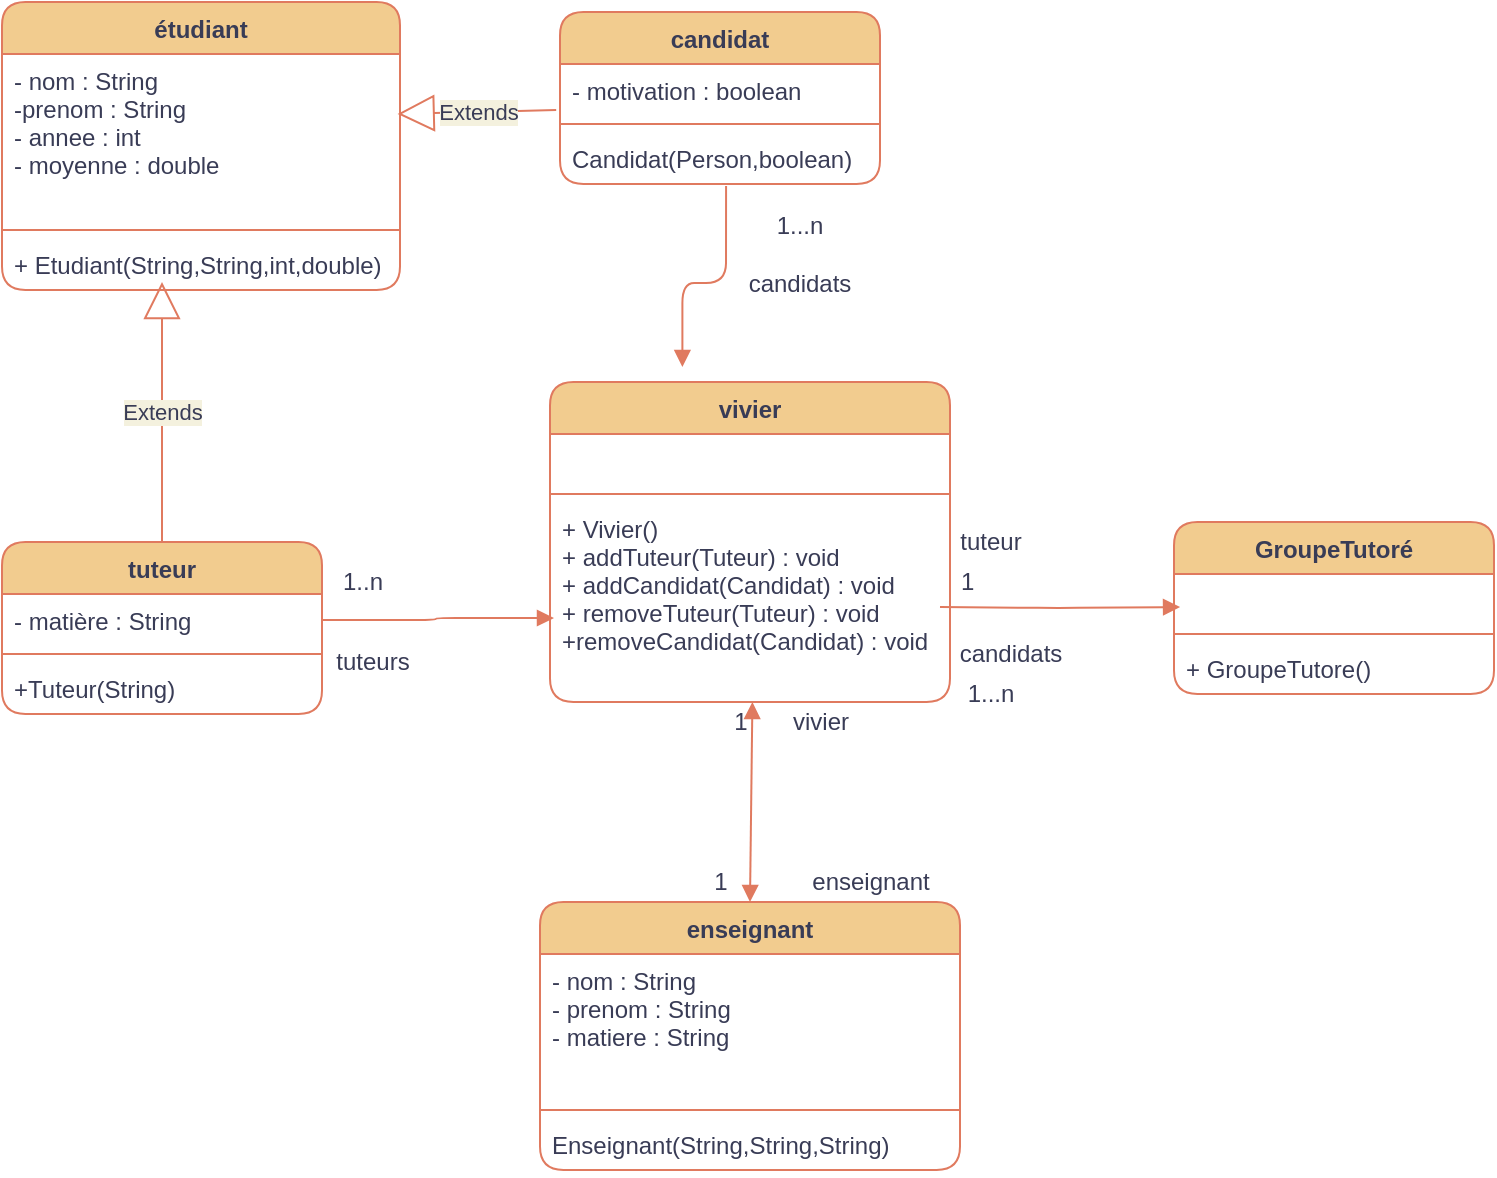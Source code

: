 <mxfile version="17.4.6" type="device"><diagram id="C5RBs43oDa-KdzZeNtuy" name="Page-1"><mxGraphModel dx="1422" dy="698" grid="1" gridSize="10" guides="1" tooltips="1" connect="1" arrows="1" fold="1" page="1" pageScale="1" pageWidth="827" pageHeight="1169" background="#FFFFFF" math="0" shadow="0"><root><mxCell id="WIyWlLk6GJQsqaUBKTNV-0"/><mxCell id="WIyWlLk6GJQsqaUBKTNV-1" parent="WIyWlLk6GJQsqaUBKTNV-0"/><mxCell id="4dWYHKKGIPX5g9a4xcyX-4" value="étudiant" style="swimlane;fontStyle=1;align=center;verticalAlign=top;childLayout=stackLayout;horizontal=1;startSize=26;horizontalStack=0;resizeParent=1;resizeParentMax=0;resizeLast=0;collapsible=1;marginBottom=0;rounded=1;fillColor=#F2CC8F;strokeColor=#E07A5F;fontColor=#393C56;" parent="WIyWlLk6GJQsqaUBKTNV-1" vertex="1"><mxGeometry x="81" y="70" width="199" height="144" as="geometry"/></mxCell><mxCell id="4dWYHKKGIPX5g9a4xcyX-5" value="- nom : String&#xA;-prenom : String&#xA;- annee : int&#xA;- moyenne : double&#xA;" style="text;strokeColor=none;fillColor=none;align=left;verticalAlign=top;spacingLeft=4;spacingRight=4;overflow=hidden;rotatable=0;points=[[0,0.5],[1,0.5]];portConstraint=eastwest;rounded=1;fontColor=#393C56;" parent="4dWYHKKGIPX5g9a4xcyX-4" vertex="1"><mxGeometry y="26" width="199" height="84" as="geometry"/></mxCell><mxCell id="4dWYHKKGIPX5g9a4xcyX-6" value="" style="line;strokeWidth=1;fillColor=none;align=left;verticalAlign=middle;spacingTop=-1;spacingLeft=3;spacingRight=3;rotatable=0;labelPosition=right;points=[];portConstraint=eastwest;rounded=1;labelBackgroundColor=#F4F1DE;strokeColor=#E07A5F;fontColor=#393C56;" parent="4dWYHKKGIPX5g9a4xcyX-4" vertex="1"><mxGeometry y="110" width="199" height="8" as="geometry"/></mxCell><mxCell id="4dWYHKKGIPX5g9a4xcyX-7" value="+ Etudiant(String,String,int,double)" style="text;strokeColor=none;fillColor=none;align=left;verticalAlign=top;spacingLeft=4;spacingRight=4;overflow=hidden;rotatable=0;points=[[0,0.5],[1,0.5]];portConstraint=eastwest;rounded=1;fontColor=#393C56;" parent="4dWYHKKGIPX5g9a4xcyX-4" vertex="1"><mxGeometry y="118" width="199" height="26" as="geometry"/></mxCell><mxCell id="4dWYHKKGIPX5g9a4xcyX-8" value="enseignant" style="swimlane;fontStyle=1;align=center;verticalAlign=top;childLayout=stackLayout;horizontal=1;startSize=26;horizontalStack=0;resizeParent=1;resizeParentMax=0;resizeLast=0;collapsible=1;marginBottom=0;rounded=1;fillColor=#F2CC8F;strokeColor=#E07A5F;fontColor=#393C56;" parent="WIyWlLk6GJQsqaUBKTNV-1" vertex="1"><mxGeometry x="350" y="520" width="210" height="134" as="geometry"/></mxCell><mxCell id="4dWYHKKGIPX5g9a4xcyX-9" value="- nom : String&#xA;- prenom : String&#xA;- matiere : String" style="text;strokeColor=none;fillColor=none;align=left;verticalAlign=top;spacingLeft=4;spacingRight=4;overflow=hidden;rotatable=0;points=[[0,0.5],[1,0.5]];portConstraint=eastwest;rounded=1;fontColor=#393C56;" parent="4dWYHKKGIPX5g9a4xcyX-8" vertex="1"><mxGeometry y="26" width="210" height="74" as="geometry"/></mxCell><mxCell id="4dWYHKKGIPX5g9a4xcyX-10" value="" style="line;strokeWidth=1;fillColor=none;align=left;verticalAlign=middle;spacingTop=-1;spacingLeft=3;spacingRight=3;rotatable=0;labelPosition=right;points=[];portConstraint=eastwest;rounded=1;labelBackgroundColor=#F4F1DE;strokeColor=#E07A5F;fontColor=#393C56;" parent="4dWYHKKGIPX5g9a4xcyX-8" vertex="1"><mxGeometry y="100" width="210" height="8" as="geometry"/></mxCell><mxCell id="4dWYHKKGIPX5g9a4xcyX-11" value="Enseignant(String,String,String)" style="text;strokeColor=none;fillColor=none;align=left;verticalAlign=top;spacingLeft=4;spacingRight=4;overflow=hidden;rotatable=0;points=[[0,0.5],[1,0.5]];portConstraint=eastwest;rounded=1;fontColor=#393C56;shadow=0;" parent="4dWYHKKGIPX5g9a4xcyX-8" vertex="1"><mxGeometry y="108" width="210" height="26" as="geometry"/></mxCell><mxCell id="4dWYHKKGIPX5g9a4xcyX-12" value="tuteur" style="swimlane;fontStyle=1;align=center;verticalAlign=top;childLayout=stackLayout;horizontal=1;startSize=26;horizontalStack=0;resizeParent=1;resizeParentMax=0;resizeLast=0;collapsible=1;marginBottom=0;rounded=1;fillColor=#F2CC8F;strokeColor=#E07A5F;fontColor=#393C56;" parent="WIyWlLk6GJQsqaUBKTNV-1" vertex="1"><mxGeometry x="81" y="340" width="160" height="86" as="geometry"/></mxCell><mxCell id="4dWYHKKGIPX5g9a4xcyX-13" value="- matière : String" style="text;strokeColor=none;fillColor=none;align=left;verticalAlign=top;spacingLeft=4;spacingRight=4;overflow=hidden;rotatable=0;points=[[0,0.5],[1,0.5]];portConstraint=eastwest;rounded=1;fontColor=#393C56;" parent="4dWYHKKGIPX5g9a4xcyX-12" vertex="1"><mxGeometry y="26" width="160" height="26" as="geometry"/></mxCell><mxCell id="4dWYHKKGIPX5g9a4xcyX-14" value="" style="line;strokeWidth=1;fillColor=none;align=left;verticalAlign=middle;spacingTop=-1;spacingLeft=3;spacingRight=3;rotatable=0;labelPosition=right;points=[];portConstraint=eastwest;rounded=1;labelBackgroundColor=#F4F1DE;strokeColor=#E07A5F;fontColor=#393C56;" parent="4dWYHKKGIPX5g9a4xcyX-12" vertex="1"><mxGeometry y="52" width="160" height="8" as="geometry"/></mxCell><mxCell id="4dWYHKKGIPX5g9a4xcyX-15" value="+Tuteur(String)" style="text;strokeColor=none;fillColor=none;align=left;verticalAlign=top;spacingLeft=4;spacingRight=4;overflow=hidden;rotatable=0;points=[[0,0.5],[1,0.5]];portConstraint=eastwest;rounded=1;fontColor=#393C56;" parent="4dWYHKKGIPX5g9a4xcyX-12" vertex="1"><mxGeometry y="60" width="160" height="26" as="geometry"/></mxCell><mxCell id="4dWYHKKGIPX5g9a4xcyX-24" value="vivier" style="swimlane;fontStyle=1;align=center;verticalAlign=top;childLayout=stackLayout;horizontal=1;startSize=26;horizontalStack=0;resizeParent=1;resizeParentMax=0;resizeLast=0;collapsible=1;marginBottom=0;rounded=1;fillColor=#F2CC8F;strokeColor=#E07A5F;fontColor=#393C56;" parent="WIyWlLk6GJQsqaUBKTNV-1" vertex="1"><mxGeometry x="355" y="260" width="200" height="160" as="geometry"/></mxCell><mxCell id="IO_ZmLmfEMK2AbpCLlRE-3" value="&#xA;" style="text;strokeColor=none;fillColor=none;align=left;verticalAlign=top;spacingLeft=4;spacingRight=4;overflow=hidden;rotatable=0;points=[[0,0.5],[1,0.5]];portConstraint=eastwest;rounded=1;fontColor=#393C56;" parent="4dWYHKKGIPX5g9a4xcyX-24" vertex="1"><mxGeometry y="26" width="200" height="26" as="geometry"/></mxCell><mxCell id="4dWYHKKGIPX5g9a4xcyX-26" value="" style="line;strokeWidth=1;fillColor=none;align=left;verticalAlign=middle;spacingTop=-1;spacingLeft=3;spacingRight=3;rotatable=0;labelPosition=right;points=[];portConstraint=eastwest;rounded=1;labelBackgroundColor=#F4F1DE;strokeColor=#E07A5F;fontColor=#393C56;" parent="4dWYHKKGIPX5g9a4xcyX-24" vertex="1"><mxGeometry y="52" width="200" height="8" as="geometry"/></mxCell><mxCell id="4dWYHKKGIPX5g9a4xcyX-27" value="+ Vivier()&#xA;+ addTuteur(Tuteur) : void&#xA;+ addCandidat(Candidat) : void&#xA;+ removeTuteur(Tuteur) : void&#xA;+removeCandidat(Candidat) : void&#xA;&#xA;" style="text;strokeColor=none;fillColor=none;align=left;verticalAlign=top;spacingLeft=4;spacingRight=4;overflow=hidden;rotatable=0;points=[[0,0.5],[1,0.5]];portConstraint=eastwest;rounded=1;fontColor=#393C56;" parent="4dWYHKKGIPX5g9a4xcyX-24" vertex="1"><mxGeometry y="60" width="200" height="100" as="geometry"/></mxCell><mxCell id="4dWYHKKGIPX5g9a4xcyX-30" value="Extends" style="endArrow=block;endSize=16;endFill=0;html=1;rounded=1;exitX=0.5;exitY=0;exitDx=0;exitDy=0;entryX=0.402;entryY=0.846;entryDx=0;entryDy=0;entryPerimeter=0;labelBackgroundColor=#F4F1DE;strokeColor=#E07A5F;fontColor=#393C56;" parent="WIyWlLk6GJQsqaUBKTNV-1" source="4dWYHKKGIPX5g9a4xcyX-12" target="4dWYHKKGIPX5g9a4xcyX-7" edge="1"><mxGeometry width="160" relative="1" as="geometry"><mxPoint x="330" y="280" as="sourcePoint"/><mxPoint x="260" y="250" as="targetPoint"/></mxGeometry></mxCell><mxCell id="4dWYHKKGIPX5g9a4xcyX-29" value="1...n&lt;br&gt;&lt;br&gt;candidats" style="text;html=1;strokeColor=none;fillColor=none;align=center;verticalAlign=middle;whiteSpace=wrap;rounded=1;fontColor=#393C56;" parent="WIyWlLk6GJQsqaUBKTNV-1" vertex="1"><mxGeometry x="450" y="170" width="60" height="52" as="geometry"/></mxCell><mxCell id="4dWYHKKGIPX5g9a4xcyX-38" value="" style="endArrow=block;endFill=1;html=1;edgeStyle=orthogonalEdgeStyle;align=left;verticalAlign=top;rounded=1;startArrow=none;exitX=1;exitY=0.5;exitDx=0;exitDy=0;entryX=0.01;entryY=0.58;entryDx=0;entryDy=0;entryPerimeter=0;labelBackgroundColor=#F4F1DE;strokeColor=#E07A5F;fontColor=#393C56;" parent="WIyWlLk6GJQsqaUBKTNV-1" source="4dWYHKKGIPX5g9a4xcyX-13" edge="1" target="4dWYHKKGIPX5g9a4xcyX-27"><mxGeometry x="-1" relative="1" as="geometry"><mxPoint x="300" y="350" as="sourcePoint"/><mxPoint x="390" y="379.01" as="targetPoint"/></mxGeometry></mxCell><mxCell id="4dWYHKKGIPX5g9a4xcyX-40" value="1..n" style="text;html=1;align=center;verticalAlign=middle;resizable=0;points=[];autosize=1;strokeColor=none;fillColor=none;rounded=1;fontColor=#393C56;" parent="WIyWlLk6GJQsqaUBKTNV-1" vertex="1"><mxGeometry x="241" y="350" width="40" height="20" as="geometry"/></mxCell><mxCell id="4dWYHKKGIPX5g9a4xcyX-46" value="tuteurs" style="text;html=1;align=center;verticalAlign=middle;resizable=0;points=[];autosize=1;strokeColor=none;fillColor=none;rounded=1;fontColor=#393C56;" parent="WIyWlLk6GJQsqaUBKTNV-1" vertex="1"><mxGeometry x="241" y="390" width="50" height="20" as="geometry"/></mxCell><mxCell id="4dWYHKKGIPX5g9a4xcyX-55" value="GroupeTutoré" style="swimlane;fontStyle=1;align=center;verticalAlign=top;childLayout=stackLayout;horizontal=1;startSize=26;horizontalStack=0;resizeParent=1;resizeParentMax=0;resizeLast=0;collapsible=1;marginBottom=0;rounded=1;fillColor=#F2CC8F;strokeColor=#E07A5F;fontColor=#393C56;" parent="WIyWlLk6GJQsqaUBKTNV-1" vertex="1"><mxGeometry x="667" y="330" width="160" height="86" as="geometry"/></mxCell><mxCell id="4dWYHKKGIPX5g9a4xcyX-56" value="&#xA;" style="text;strokeColor=none;fillColor=none;align=left;verticalAlign=top;spacingLeft=4;spacingRight=4;overflow=hidden;rotatable=0;points=[[0,0.5],[1,0.5]];portConstraint=eastwest;rounded=1;fontColor=#393C56;" parent="4dWYHKKGIPX5g9a4xcyX-55" vertex="1"><mxGeometry y="26" width="160" height="26" as="geometry"/></mxCell><mxCell id="4dWYHKKGIPX5g9a4xcyX-57" value="" style="line;strokeWidth=1;fillColor=none;align=left;verticalAlign=middle;spacingTop=-1;spacingLeft=3;spacingRight=3;rotatable=0;labelPosition=right;points=[];portConstraint=eastwest;rounded=1;labelBackgroundColor=#F4F1DE;strokeColor=#E07A5F;fontColor=#393C56;" parent="4dWYHKKGIPX5g9a4xcyX-55" vertex="1"><mxGeometry y="52" width="160" height="8" as="geometry"/></mxCell><mxCell id="4dWYHKKGIPX5g9a4xcyX-58" value="+ GroupeTutore()" style="text;strokeColor=none;fillColor=none;align=left;verticalAlign=top;spacingLeft=4;spacingRight=4;overflow=hidden;rotatable=0;points=[[0,0.5],[1,0.5]];portConstraint=eastwest;rounded=1;fontColor=#393C56;" parent="4dWYHKKGIPX5g9a4xcyX-55" vertex="1"><mxGeometry y="60" width="160" height="26" as="geometry"/></mxCell><mxCell id="4dWYHKKGIPX5g9a4xcyX-59" value="candidat&#xA;" style="swimlane;fontStyle=1;align=center;verticalAlign=top;childLayout=stackLayout;horizontal=1;startSize=26;horizontalStack=0;resizeParent=1;resizeParentMax=0;resizeLast=0;collapsible=1;marginBottom=0;rounded=1;fillColor=#F2CC8F;strokeColor=#E07A5F;fontColor=#393C56;" parent="WIyWlLk6GJQsqaUBKTNV-1" vertex="1"><mxGeometry x="360" y="75" width="160" height="86" as="geometry"/></mxCell><mxCell id="4dWYHKKGIPX5g9a4xcyX-60" value="- motivation : boolean" style="text;strokeColor=none;fillColor=none;align=left;verticalAlign=top;spacingLeft=4;spacingRight=4;overflow=hidden;rotatable=0;points=[[0,0.5],[1,0.5]];portConstraint=eastwest;rounded=1;fontColor=#393C56;" parent="4dWYHKKGIPX5g9a4xcyX-59" vertex="1"><mxGeometry y="26" width="160" height="26" as="geometry"/></mxCell><mxCell id="4dWYHKKGIPX5g9a4xcyX-61" value="" style="line;strokeWidth=1;fillColor=none;align=left;verticalAlign=middle;spacingTop=-1;spacingLeft=3;spacingRight=3;rotatable=0;labelPosition=right;points=[];portConstraint=eastwest;rounded=1;labelBackgroundColor=#F4F1DE;strokeColor=#E07A5F;fontColor=#393C56;" parent="4dWYHKKGIPX5g9a4xcyX-59" vertex="1"><mxGeometry y="52" width="160" height="8" as="geometry"/></mxCell><mxCell id="4dWYHKKGIPX5g9a4xcyX-62" value="Candidat(Person,boolean)" style="text;strokeColor=none;fillColor=none;align=left;verticalAlign=top;spacingLeft=4;spacingRight=4;overflow=hidden;rotatable=0;points=[[0,0.5],[1,0.5]];portConstraint=eastwest;rounded=1;fontColor=#393C56;" parent="4dWYHKKGIPX5g9a4xcyX-59" vertex="1"><mxGeometry y="60" width="160" height="26" as="geometry"/></mxCell><mxCell id="4dWYHKKGIPX5g9a4xcyX-63" value="Extends" style="endArrow=block;endSize=16;endFill=0;html=1;rounded=1;entryX=0.994;entryY=0.357;entryDx=0;entryDy=0;entryPerimeter=0;exitX=-0.012;exitY=0.885;exitDx=0;exitDy=0;exitPerimeter=0;labelBackgroundColor=#F4F1DE;strokeColor=#E07A5F;fontColor=#393C56;" parent="WIyWlLk6GJQsqaUBKTNV-1" source="4dWYHKKGIPX5g9a4xcyX-60" target="4dWYHKKGIPX5g9a4xcyX-5" edge="1"><mxGeometry width="160" relative="1" as="geometry"><mxPoint x="350" y="126" as="sourcePoint"/><mxPoint x="240" y="130" as="targetPoint"/></mxGeometry></mxCell><mxCell id="4dWYHKKGIPX5g9a4xcyX-64" value="" style="endArrow=block;endFill=1;html=1;edgeStyle=orthogonalEdgeStyle;align=left;verticalAlign=top;rounded=1;exitX=0.519;exitY=1.038;exitDx=0;exitDy=0;exitPerimeter=0;entryX=0.331;entryY=-0.047;entryDx=0;entryDy=0;entryPerimeter=0;labelBackgroundColor=#F4F1DE;strokeColor=#E07A5F;fontColor=#393C56;" parent="WIyWlLk6GJQsqaUBKTNV-1" source="4dWYHKKGIPX5g9a4xcyX-62" target="4dWYHKKGIPX5g9a4xcyX-24" edge="1"><mxGeometry x="0.561" y="37" relative="1" as="geometry"><mxPoint x="330" y="280" as="sourcePoint"/><mxPoint x="443" y="220" as="targetPoint"/><mxPoint as="offset"/></mxGeometry></mxCell><mxCell id="4dWYHKKGIPX5g9a4xcyX-68" value="" style="endArrow=block;startArrow=block;endFill=1;startFill=1;html=1;rounded=1;exitX=0.506;exitY=1;exitDx=0;exitDy=0;exitPerimeter=0;entryX=0.5;entryY=0;entryDx=0;entryDy=0;labelBackgroundColor=#F4F1DE;strokeColor=#E07A5F;fontColor=#393C56;" parent="WIyWlLk6GJQsqaUBKTNV-1" source="4dWYHKKGIPX5g9a4xcyX-27" target="4dWYHKKGIPX5g9a4xcyX-8" edge="1"><mxGeometry width="160" relative="1" as="geometry"><mxPoint x="330" y="490" as="sourcePoint"/><mxPoint x="470" y="590" as="targetPoint"/></mxGeometry></mxCell><mxCell id="4dWYHKKGIPX5g9a4xcyX-69" value="1" style="text;html=1;align=center;verticalAlign=middle;resizable=0;points=[];autosize=1;strokeColor=none;fillColor=none;rounded=1;fontColor=#393C56;" parent="WIyWlLk6GJQsqaUBKTNV-1" vertex="1"><mxGeometry x="440" y="420" width="20" height="20" as="geometry"/></mxCell><mxCell id="4dWYHKKGIPX5g9a4xcyX-70" value="1" style="text;html=1;align=center;verticalAlign=middle;resizable=0;points=[];autosize=1;strokeColor=none;fillColor=none;rounded=1;fontColor=#393C56;" parent="WIyWlLk6GJQsqaUBKTNV-1" vertex="1"><mxGeometry x="430" y="500" width="20" height="20" as="geometry"/></mxCell><mxCell id="4dWYHKKGIPX5g9a4xcyX-71" value="vivier" style="text;html=1;align=center;verticalAlign=middle;resizable=0;points=[];autosize=1;strokeColor=none;fillColor=none;rounded=1;fontColor=#393C56;" parent="WIyWlLk6GJQsqaUBKTNV-1" vertex="1"><mxGeometry x="470" y="420" width="40" height="20" as="geometry"/></mxCell><mxCell id="4dWYHKKGIPX5g9a4xcyX-72" value="enseignant&lt;br&gt;" style="text;html=1;align=center;verticalAlign=middle;resizable=0;points=[];autosize=1;strokeColor=none;fillColor=none;rounded=1;fontColor=#393C56;" parent="WIyWlLk6GJQsqaUBKTNV-1" vertex="1"><mxGeometry x="480" y="500" width="70" height="20" as="geometry"/></mxCell><mxCell id="4dWYHKKGIPX5g9a4xcyX-75" value="" style="endArrow=block;endFill=1;html=1;edgeStyle=orthogonalEdgeStyle;align=left;verticalAlign=top;rounded=1;entryX=0.019;entryY=0.635;entryDx=0;entryDy=0;entryPerimeter=0;labelBackgroundColor=#F4F1DE;strokeColor=#E07A5F;fontColor=#393C56;" parent="WIyWlLk6GJQsqaUBKTNV-1" target="4dWYHKKGIPX5g9a4xcyX-56" edge="1"><mxGeometry x="-0.667" y="-17" relative="1" as="geometry"><mxPoint x="550" y="372.5" as="sourcePoint"/><mxPoint x="660" y="372.5" as="targetPoint"/><mxPoint as="offset"/></mxGeometry></mxCell><mxCell id="4dWYHKKGIPX5g9a4xcyX-79" value="1&amp;nbsp;" style="text;html=1;align=center;verticalAlign=middle;resizable=0;points=[];autosize=1;strokeColor=none;fillColor=none;rounded=1;fontColor=#393C56;" parent="WIyWlLk6GJQsqaUBKTNV-1" vertex="1"><mxGeometry x="550" y="350" width="30" height="20" as="geometry"/></mxCell><mxCell id="4dWYHKKGIPX5g9a4xcyX-80" value="tuteur" style="text;html=1;align=center;verticalAlign=middle;resizable=0;points=[];autosize=1;strokeColor=none;fillColor=none;rounded=1;fontColor=#393C56;" parent="WIyWlLk6GJQsqaUBKTNV-1" vertex="1"><mxGeometry x="550" y="330" width="50" height="20" as="geometry"/></mxCell><mxCell id="4dWYHKKGIPX5g9a4xcyX-81" value="1...n" style="text;html=1;align=center;verticalAlign=middle;resizable=0;points=[];autosize=1;strokeColor=none;fillColor=none;rounded=1;fontColor=#393C56;" parent="WIyWlLk6GJQsqaUBKTNV-1" vertex="1"><mxGeometry x="555" y="406" width="40" height="20" as="geometry"/></mxCell><mxCell id="4dWYHKKGIPX5g9a4xcyX-82" value="candidats" style="text;html=1;align=center;verticalAlign=middle;resizable=0;points=[];autosize=1;strokeColor=none;fillColor=none;rounded=1;fontColor=#393C56;" parent="WIyWlLk6GJQsqaUBKTNV-1" vertex="1"><mxGeometry x="550" y="386" width="70" height="20" as="geometry"/></mxCell></root></mxGraphModel></diagram></mxfile>